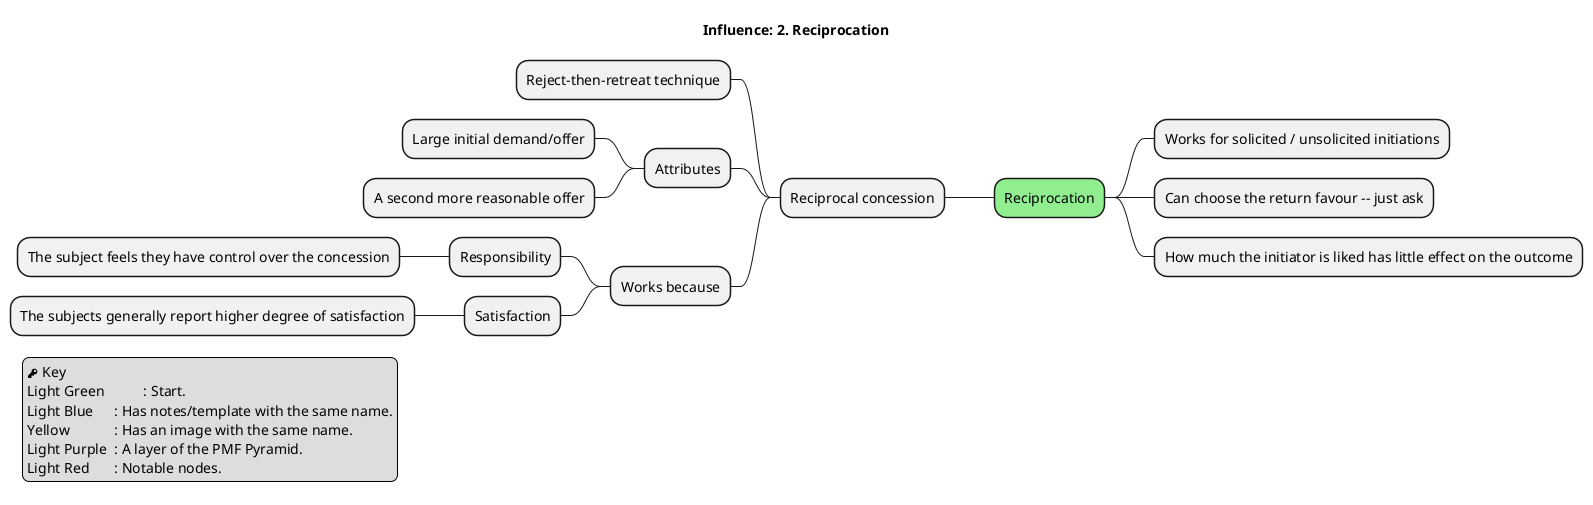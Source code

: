 @startmindmap

title Influence: 2. Reciprocation

legend left
  <&key> Key
  Light Green   \t: Start.
  Light Blue    \t: Has notes/template with the same name.
  Yellow        \t: Has an image with the same name.
  Light Purple  \t: A layer of the PMF Pyramid.
  Light Red     \t: Notable nodes.
endlegend


*[#lightgreen] Reciprocation
** Works for solicited / unsolicited initiations
** Can choose the return favour -- just ask
** How much the initiator is liked has little effect on the outcome

left side

** Reciprocal concession
*** Reject-then-retreat technique
*** Attributes
**** Large initial demand/offer
**** A second more reasonable offer
*** Works because
**** Responsibility
***** The subject feels they have control over the concession
**** Satisfaction
***** The subjects generally report higher degree of satisfaction


@endmindmap

